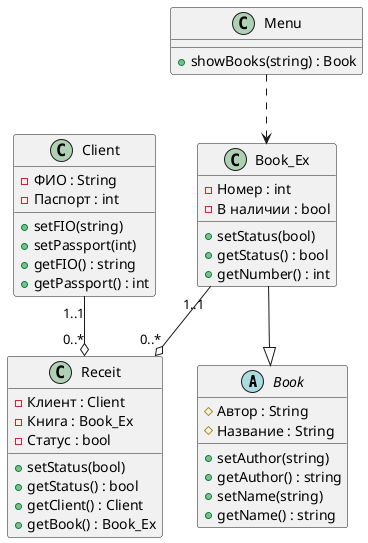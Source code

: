 @startuml lab1_class



abstract class Book {
    {field}# Автор : String
    {field}# Название : String
    
    {method}+ setAuthor(string) 
    {method}+ getAuthor() : string
    {method}+ setName(string)
    {method}+ getName() : string
}

class Book_Ex{
    {field}- Номер : int
    {field}- В наличии : bool

    {method}+ setStatus(bool)
    {method}+ getStatus() : bool
    {method}+ getNumber() : int
}


class Receit {
    {field}- Клиент : Client
    {field}- Книга : Book_Ex
    {field}- Статус : bool

    {method}+ setStatus(bool)
    {method}+ getStatus() : bool
    {method}+ getClient() : Client
    {method}+ getBook() : Book_Ex
}

class Client {
    {field}- ФИО : String
    {field}- Паспорт : int


    {method}+ setFIO(string) 
    {method}+ setPassport(int)
    {method}+ getFIO() : string
    {method}+ getPassport() : int
}

class Menu{
    {method} +showBooks(string) : Book
}

Book_Ex --|> Book
Client "1..1" --o "0..*" Receit
Book_Ex "1..1" --o "0..*" Receit
Menu ..> Book_Ex



@enduml
